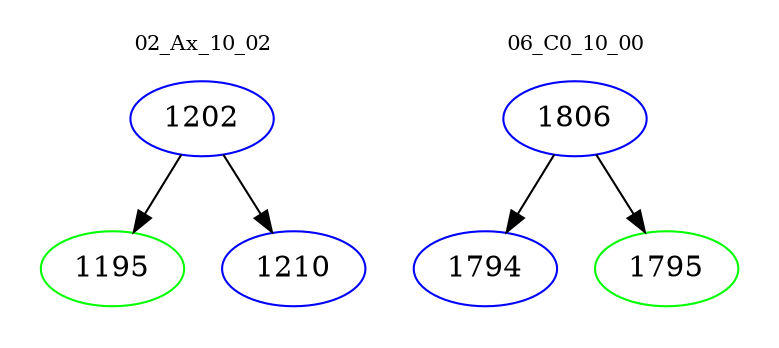 digraph{
subgraph cluster_0 {
color = white
label = "02_Ax_10_02";
fontsize=10;
T0_1202 [label="1202", color="blue"]
T0_1202 -> T0_1195 [color="black"]
T0_1195 [label="1195", color="green"]
T0_1202 -> T0_1210 [color="black"]
T0_1210 [label="1210", color="blue"]
}
subgraph cluster_1 {
color = white
label = "06_C0_10_00";
fontsize=10;
T1_1806 [label="1806", color="blue"]
T1_1806 -> T1_1794 [color="black"]
T1_1794 [label="1794", color="blue"]
T1_1806 -> T1_1795 [color="black"]
T1_1795 [label="1795", color="green"]
}
}

